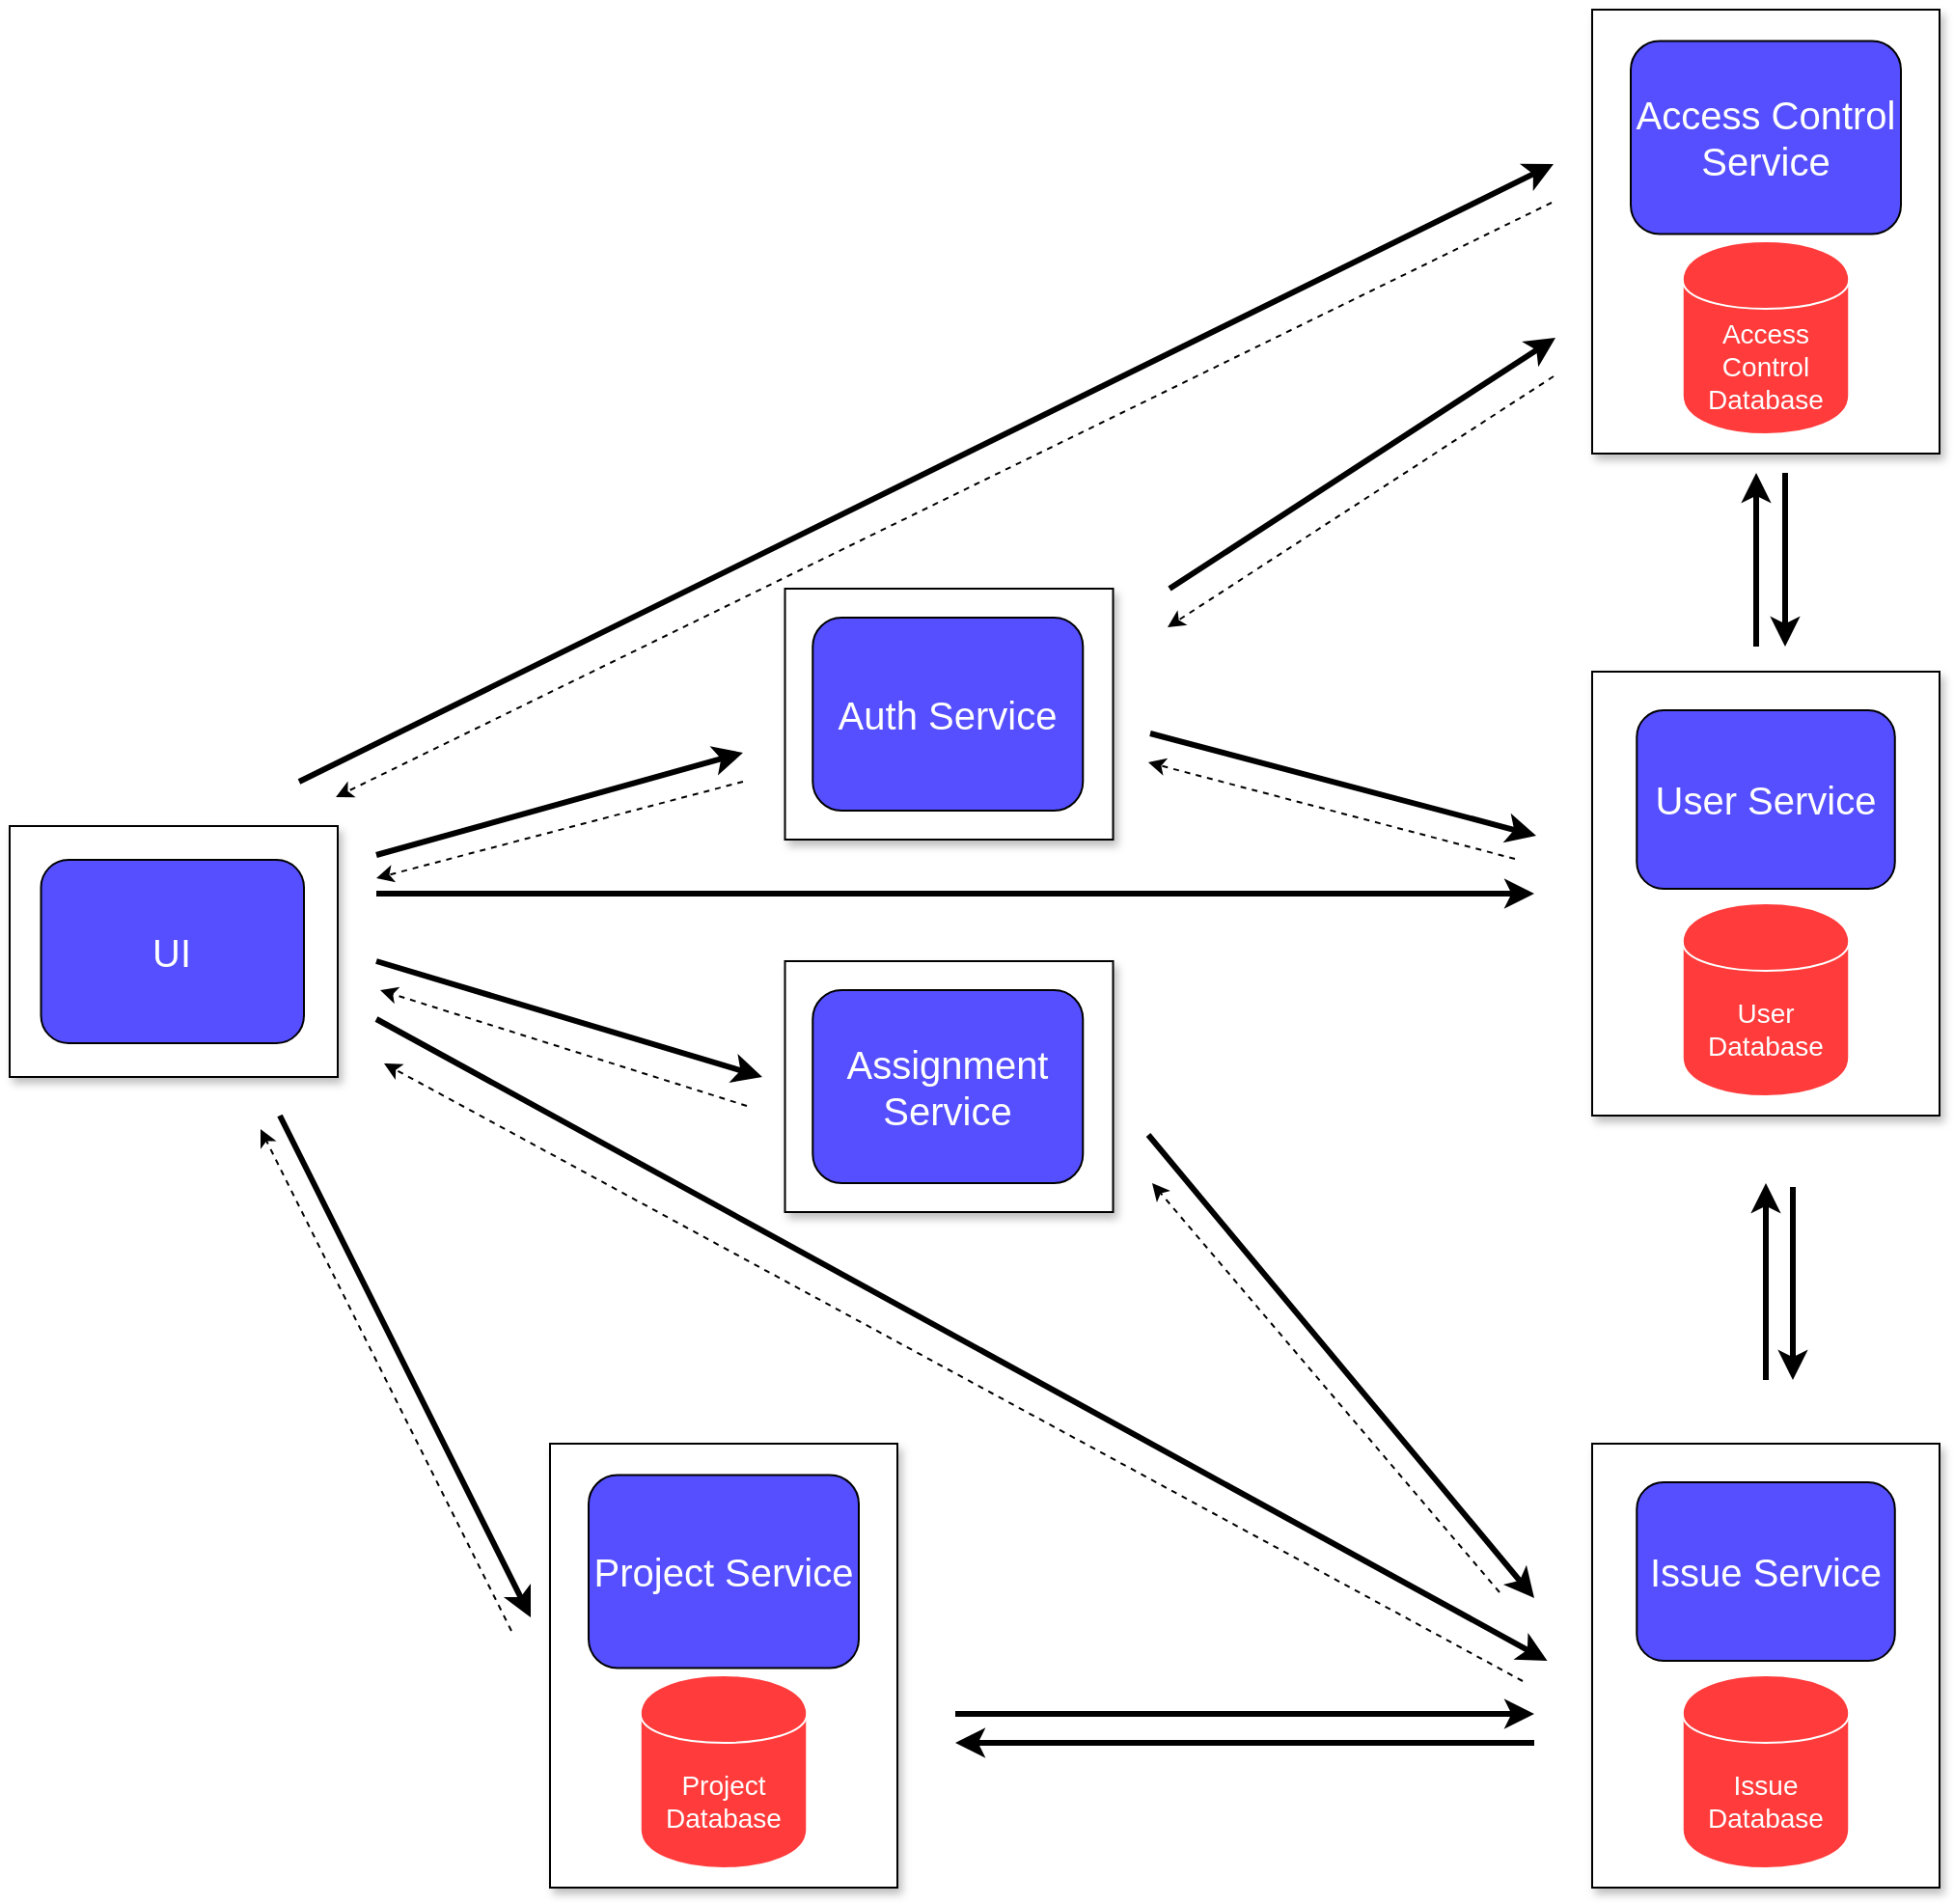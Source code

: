<mxfile version="13.4.4"><diagram id="7plelZvO6aeMAK6LBLeZ" name="Page-1"><mxGraphModel dx="1902" dy="2076" grid="1" gridSize="10" guides="1" tooltips="1" connect="1" arrows="1" fold="1" page="1" pageScale="1" pageWidth="850" pageHeight="1100" math="0" shadow="0"><root><mxCell id="0"/><mxCell id="1" parent="0"/><mxCell id="MGLWmMzXNtX_IWCvmvzt-1" value="" style="rounded=0;whiteSpace=wrap;html=1;shadow=1;glass=0;sketch=0;" vertex="1" parent="1"><mxGeometry x="130" y="393" width="170" height="130" as="geometry"/></mxCell><mxCell id="MGLWmMzXNtX_IWCvmvzt-2" value="&lt;font color=&quot;#ffffff&quot; style=&quot;font-size: 20px&quot;&gt;UI&lt;/font&gt;" style="rounded=1;whiteSpace=wrap;html=1;fillColor=#554FFF;" vertex="1" parent="1"><mxGeometry x="146.25" y="410.5" width="136.25" height="95" as="geometry"/></mxCell><mxCell id="MGLWmMzXNtX_IWCvmvzt-3" value="" style="rounded=0;whiteSpace=wrap;html=1;shadow=1;" vertex="1" parent="1"><mxGeometry x="531.76" y="270" width="170" height="130" as="geometry"/></mxCell><mxCell id="MGLWmMzXNtX_IWCvmvzt-4" value="&lt;font color=&quot;#ffffff&quot; style=&quot;font-size: 20px&quot;&gt;Auth Service&lt;/font&gt;" style="rounded=1;whiteSpace=wrap;html=1;fillColor=#554FFF;" vertex="1" parent="1"><mxGeometry x="546.14" y="285" width="140" height="100" as="geometry"/></mxCell><mxCell id="MGLWmMzXNtX_IWCvmvzt-5" value="" style="endArrow=classic;html=1;strokeWidth=3;" edge="1" parent="1"><mxGeometry width="50" height="50" relative="1" as="geometry"><mxPoint x="320" y="408" as="sourcePoint"/><mxPoint x="510" y="355" as="targetPoint"/></mxGeometry></mxCell><mxCell id="MGLWmMzXNtX_IWCvmvzt-6" value="" style="rounded=0;whiteSpace=wrap;html=1;shadow=1;" vertex="1" parent="1"><mxGeometry x="950" y="313" width="180" height="230" as="geometry"/></mxCell><mxCell id="MGLWmMzXNtX_IWCvmvzt-7" value="&lt;font color=&quot;#ffffff&quot; style=&quot;font-size: 20px&quot;&gt;User Service&lt;/font&gt;" style="rounded=1;whiteSpace=wrap;html=1;fillColor=#554FFF;shadow=0;" vertex="1" parent="1"><mxGeometry x="973.13" y="333" width="133.75" height="92.5" as="geometry"/></mxCell><mxCell id="MGLWmMzXNtX_IWCvmvzt-8" value="&lt;font color=&quot;#ffffff&quot; style=&quot;font-size: 14px&quot;&gt;User Database&lt;/font&gt;" style="shape=cylinder;whiteSpace=wrap;html=1;boundedLbl=1;backgroundOutline=1;rounded=0;shadow=0;glass=0;sketch=0;fillColor=#FF3B3B;strokeColor=#FFFFFF;" vertex="1" parent="1"><mxGeometry x="996.88" y="433" width="86.24" height="100" as="geometry"/></mxCell><mxCell id="MGLWmMzXNtX_IWCvmvzt-9" value="" style="endArrow=classic;html=1;strokeWidth=3;" edge="1" parent="1"><mxGeometry width="50" height="50" relative="1" as="geometry"><mxPoint x="320" y="428" as="sourcePoint"/><mxPoint x="920" y="428" as="targetPoint"/></mxGeometry></mxCell><mxCell id="MGLWmMzXNtX_IWCvmvzt-10" value="" style="rounded=0;whiteSpace=wrap;html=1;shadow=1;" vertex="1" parent="1"><mxGeometry x="950" y="713" width="180" height="230" as="geometry"/></mxCell><mxCell id="MGLWmMzXNtX_IWCvmvzt-11" value="&lt;font color=&quot;#ffffff&quot; style=&quot;font-size: 20px&quot;&gt;Issue Service&lt;/font&gt;" style="rounded=1;whiteSpace=wrap;html=1;fillColor=#554FFF;shadow=0;" vertex="1" parent="1"><mxGeometry x="973.13" y="733" width="133.75" height="92.5" as="geometry"/></mxCell><mxCell id="MGLWmMzXNtX_IWCvmvzt-12" value="&lt;font color=&quot;#ffffff&quot; style=&quot;font-size: 14px&quot;&gt;Issue Database&lt;/font&gt;" style="shape=cylinder;whiteSpace=wrap;html=1;boundedLbl=1;backgroundOutline=1;rounded=0;shadow=0;glass=0;sketch=0;fillColor=#FF3B3B;strokeColor=#FFFFFF;" vertex="1" parent="1"><mxGeometry x="996.88" y="833" width="86.24" height="100" as="geometry"/></mxCell><mxCell id="MGLWmMzXNtX_IWCvmvzt-13" value="" style="endArrow=classic;html=1;strokeWidth=3;" edge="1" parent="1"><mxGeometry width="50" height="50" relative="1" as="geometry"><mxPoint x="320" y="493" as="sourcePoint"/><mxPoint x="926.76" y="825.5" as="targetPoint"/></mxGeometry></mxCell><mxCell id="MGLWmMzXNtX_IWCvmvzt-14" value="" style="rounded=0;whiteSpace=wrap;html=1;shadow=1;" vertex="1" parent="1"><mxGeometry x="531.76" y="463" width="170" height="130" as="geometry"/></mxCell><mxCell id="MGLWmMzXNtX_IWCvmvzt-15" value="&lt;font color=&quot;#ffffff&quot;&gt;&lt;span style=&quot;font-size: 20px&quot;&gt;Assignment Service&lt;/span&gt;&lt;/font&gt;" style="rounded=1;whiteSpace=wrap;html=1;fillColor=#554FFF;" vertex="1" parent="1"><mxGeometry x="546.14" y="478" width="140" height="100" as="geometry"/></mxCell><mxCell id="MGLWmMzXNtX_IWCvmvzt-16" value="" style="endArrow=classic;html=1;strokeWidth=3;" edge="1" parent="1"><mxGeometry width="50" height="50" relative="1" as="geometry"><mxPoint x="320" y="463" as="sourcePoint"/><mxPoint x="520" y="523" as="targetPoint"/></mxGeometry></mxCell><mxCell id="MGLWmMzXNtX_IWCvmvzt-17" value="" style="endArrow=classic;html=1;strokeWidth=3;" edge="1" parent="1"><mxGeometry width="50" height="50" relative="1" as="geometry"><mxPoint x="721" y="345" as="sourcePoint"/><mxPoint x="921" y="398" as="targetPoint"/></mxGeometry></mxCell><mxCell id="MGLWmMzXNtX_IWCvmvzt-19" value="" style="endArrow=classic;html=1;strokeWidth=3;" edge="1" parent="1"><mxGeometry width="50" height="50" relative="1" as="geometry"><mxPoint x="720" y="553" as="sourcePoint"/><mxPoint x="920" y="793" as="targetPoint"/></mxGeometry></mxCell><mxCell id="MGLWmMzXNtX_IWCvmvzt-20" value="" style="rounded=0;whiteSpace=wrap;html=1;shadow=1;" vertex="1" parent="1"><mxGeometry x="410" y="713" width="180" height="230" as="geometry"/></mxCell><mxCell id="MGLWmMzXNtX_IWCvmvzt-21" value="&lt;font color=&quot;#ffffff&quot;&gt;&lt;span style=&quot;font-size: 20px&quot;&gt;Project Service&lt;/span&gt;&lt;/font&gt;" style="rounded=1;whiteSpace=wrap;html=1;fillColor=#554FFF;" vertex="1" parent="1"><mxGeometry x="430" y="729.25" width="140" height="100" as="geometry"/></mxCell><mxCell id="MGLWmMzXNtX_IWCvmvzt-22" value="&lt;font color=&quot;#ffffff&quot; style=&quot;font-size: 14px&quot;&gt;Project Database&lt;/font&gt;" style="shape=cylinder;whiteSpace=wrap;html=1;boundedLbl=1;backgroundOutline=1;rounded=0;shadow=0;glass=0;sketch=0;fillColor=#FF3B3B;strokeColor=#FFFFFF;" vertex="1" parent="1"><mxGeometry x="456.88" y="833" width="86.24" height="100" as="geometry"/></mxCell><mxCell id="MGLWmMzXNtX_IWCvmvzt-23" value="" style="rounded=0;whiteSpace=wrap;html=1;shadow=1;" vertex="1" parent="1"><mxGeometry x="950" y="-30" width="180" height="230" as="geometry"/></mxCell><mxCell id="MGLWmMzXNtX_IWCvmvzt-24" value="&lt;font color=&quot;#ffffff&quot;&gt;&lt;span style=&quot;font-size: 20px&quot;&gt;Access Control Service&lt;/span&gt;&lt;/font&gt;" style="rounded=1;whiteSpace=wrap;html=1;fillColor=#554FFF;" vertex="1" parent="1"><mxGeometry x="970" y="-13.75" width="140" height="100" as="geometry"/></mxCell><mxCell id="MGLWmMzXNtX_IWCvmvzt-25" value="&lt;font color=&quot;#ffffff&quot; style=&quot;font-size: 14px&quot;&gt;Access Control Database&lt;/font&gt;" style="shape=cylinder;whiteSpace=wrap;html=1;boundedLbl=1;backgroundOutline=1;rounded=0;shadow=0;glass=0;sketch=0;fillColor=#FF3B3B;strokeColor=#FFFFFF;" vertex="1" parent="1"><mxGeometry x="996.88" y="90" width="86.24" height="100" as="geometry"/></mxCell><mxCell id="MGLWmMzXNtX_IWCvmvzt-26" value="" style="endArrow=classic;html=1;strokeWidth=3;" edge="1" parent="1"><mxGeometry width="50" height="50" relative="1" as="geometry"><mxPoint x="270" y="543" as="sourcePoint"/><mxPoint x="400" y="803" as="targetPoint"/></mxGeometry></mxCell><mxCell id="MGLWmMzXNtX_IWCvmvzt-28" value="" style="endArrow=classic;html=1;strokeWidth=3;" edge="1" parent="1"><mxGeometry width="50" height="50" relative="1" as="geometry"><mxPoint x="1035" y="300" as="sourcePoint"/><mxPoint x="1035" y="210" as="targetPoint"/></mxGeometry></mxCell><mxCell id="MGLWmMzXNtX_IWCvmvzt-29" value="" style="endArrow=classic;html=1;strokeWidth=3;" edge="1" parent="1"><mxGeometry width="50" height="50" relative="1" as="geometry"><mxPoint x="280" y="370" as="sourcePoint"/><mxPoint x="930" y="50" as="targetPoint"/></mxGeometry></mxCell><mxCell id="MGLWmMzXNtX_IWCvmvzt-31" value="" style="endArrow=classic;html=1;strokeWidth=3;" edge="1" parent="1"><mxGeometry width="50" height="50" relative="1" as="geometry"><mxPoint x="620" y="853" as="sourcePoint"/><mxPoint x="920" y="853" as="targetPoint"/></mxGeometry></mxCell><mxCell id="MGLWmMzXNtX_IWCvmvzt-33" value="" style="html=1;labelBackgroundColor=#ffffff;startArrow=none;startFill=0;startSize=6;endArrow=classic;endFill=1;endSize=6;jettySize=auto;orthogonalLoop=1;strokeWidth=1;dashed=1;fontSize=14;" edge="1" parent="1"><mxGeometry width="60" height="60" relative="1" as="geometry"><mxPoint x="929" y="70" as="sourcePoint"/><mxPoint x="299" y="378" as="targetPoint"/></mxGeometry></mxCell><mxCell id="MGLWmMzXNtX_IWCvmvzt-34" value="" style="html=1;labelBackgroundColor=#ffffff;startArrow=none;startFill=0;startSize=6;endArrow=classic;endFill=1;endSize=6;jettySize=auto;orthogonalLoop=1;strokeWidth=1;dashed=1;fontSize=14;" edge="1" parent="1"><mxGeometry width="60" height="60" relative="1" as="geometry"><mxPoint x="510" y="370" as="sourcePoint"/><mxPoint x="320" y="420" as="targetPoint"/></mxGeometry></mxCell><mxCell id="MGLWmMzXNtX_IWCvmvzt-35" value="" style="html=1;labelBackgroundColor=#ffffff;startArrow=none;startFill=0;startSize=6;endArrow=classic;endFill=1;endSize=6;jettySize=auto;orthogonalLoop=1;strokeWidth=1;dashed=1;fontSize=14;" edge="1" parent="1"><mxGeometry width="60" height="60" relative="1" as="geometry"><mxPoint x="910" y="410" as="sourcePoint"/><mxPoint x="720" y="360" as="targetPoint"/></mxGeometry></mxCell><mxCell id="MGLWmMzXNtX_IWCvmvzt-37" value="" style="html=1;labelBackgroundColor=#ffffff;startArrow=none;startFill=0;startSize=6;endArrow=classic;endFill=1;endSize=6;jettySize=auto;orthogonalLoop=1;strokeWidth=1;dashed=1;fontSize=14;" edge="1" parent="1"><mxGeometry width="60" height="60" relative="1" as="geometry"><mxPoint x="512" y="538" as="sourcePoint"/><mxPoint x="322" y="478" as="targetPoint"/></mxGeometry></mxCell><mxCell id="MGLWmMzXNtX_IWCvmvzt-38" value="" style="html=1;labelBackgroundColor=#ffffff;startArrow=none;startFill=0;startSize=6;endArrow=classic;endFill=1;endSize=6;jettySize=auto;orthogonalLoop=1;strokeWidth=1;dashed=1;fontSize=14;" edge="1" parent="1"><mxGeometry width="60" height="60" relative="1" as="geometry"><mxPoint x="902" y="790" as="sourcePoint"/><mxPoint x="722" y="578" as="targetPoint"/></mxGeometry></mxCell><mxCell id="MGLWmMzXNtX_IWCvmvzt-39" value="" style="html=1;labelBackgroundColor=#ffffff;startArrow=none;startFill=0;startSize=6;endArrow=classic;endFill=1;endSize=6;jettySize=auto;orthogonalLoop=1;strokeWidth=1;dashed=1;fontSize=14;" edge="1" parent="1"><mxGeometry width="60" height="60" relative="1" as="geometry"><mxPoint x="914" y="836" as="sourcePoint"/><mxPoint x="324" y="516" as="targetPoint"/></mxGeometry></mxCell><mxCell id="MGLWmMzXNtX_IWCvmvzt-40" value="" style="html=1;labelBackgroundColor=#ffffff;startArrow=none;startFill=0;startSize=6;endArrow=classic;endFill=1;endSize=6;jettySize=auto;orthogonalLoop=1;strokeWidth=1;dashed=1;fontSize=14;" edge="1" parent="1"><mxGeometry width="60" height="60" relative="1" as="geometry"><mxPoint x="390" y="810" as="sourcePoint"/><mxPoint x="260" y="550" as="targetPoint"/></mxGeometry></mxCell><mxCell id="MGLWmMzXNtX_IWCvmvzt-42" value="" style="endArrow=classic;html=1;strokeWidth=3;" edge="1" parent="1"><mxGeometry width="50" height="50" relative="1" as="geometry"><mxPoint x="731" y="270" as="sourcePoint"/><mxPoint x="931" y="140" as="targetPoint"/></mxGeometry></mxCell><mxCell id="MGLWmMzXNtX_IWCvmvzt-43" value="" style="html=1;labelBackgroundColor=#ffffff;startArrow=none;startFill=0;startSize=6;endArrow=classic;endFill=1;endSize=6;jettySize=auto;orthogonalLoop=1;strokeWidth=1;dashed=1;fontSize=14;" edge="1" parent="1"><mxGeometry width="60" height="60" relative="1" as="geometry"><mxPoint x="930" y="160" as="sourcePoint"/><mxPoint x="730" y="290" as="targetPoint"/></mxGeometry></mxCell><mxCell id="MGLWmMzXNtX_IWCvmvzt-48" value="" style="endArrow=classic;html=1;strokeWidth=3;" edge="1" parent="1"><mxGeometry width="50" height="50" relative="1" as="geometry"><mxPoint x="1040" y="680" as="sourcePoint"/><mxPoint x="1040" y="578" as="targetPoint"/></mxGeometry></mxCell><mxCell id="MGLWmMzXNtX_IWCvmvzt-50" value="" style="endArrow=classic;html=1;strokeWidth=3;" edge="1" parent="1"><mxGeometry width="50" height="50" relative="1" as="geometry"><mxPoint x="920" y="868" as="sourcePoint"/><mxPoint x="620" y="868" as="targetPoint"/></mxGeometry></mxCell><mxCell id="MGLWmMzXNtX_IWCvmvzt-51" value="" style="endArrow=classic;html=1;strokeWidth=3;" edge="1" parent="1"><mxGeometry width="50" height="50" relative="1" as="geometry"><mxPoint x="1050" y="210" as="sourcePoint"/><mxPoint x="1050" y="300" as="targetPoint"/></mxGeometry></mxCell><mxCell id="MGLWmMzXNtX_IWCvmvzt-52" value="" style="endArrow=classic;html=1;strokeWidth=3;" edge="1" parent="1"><mxGeometry width="50" height="50" relative="1" as="geometry"><mxPoint x="1054" y="580" as="sourcePoint"/><mxPoint x="1054" y="680" as="targetPoint"/></mxGeometry></mxCell></root></mxGraphModel></diagram></mxfile>